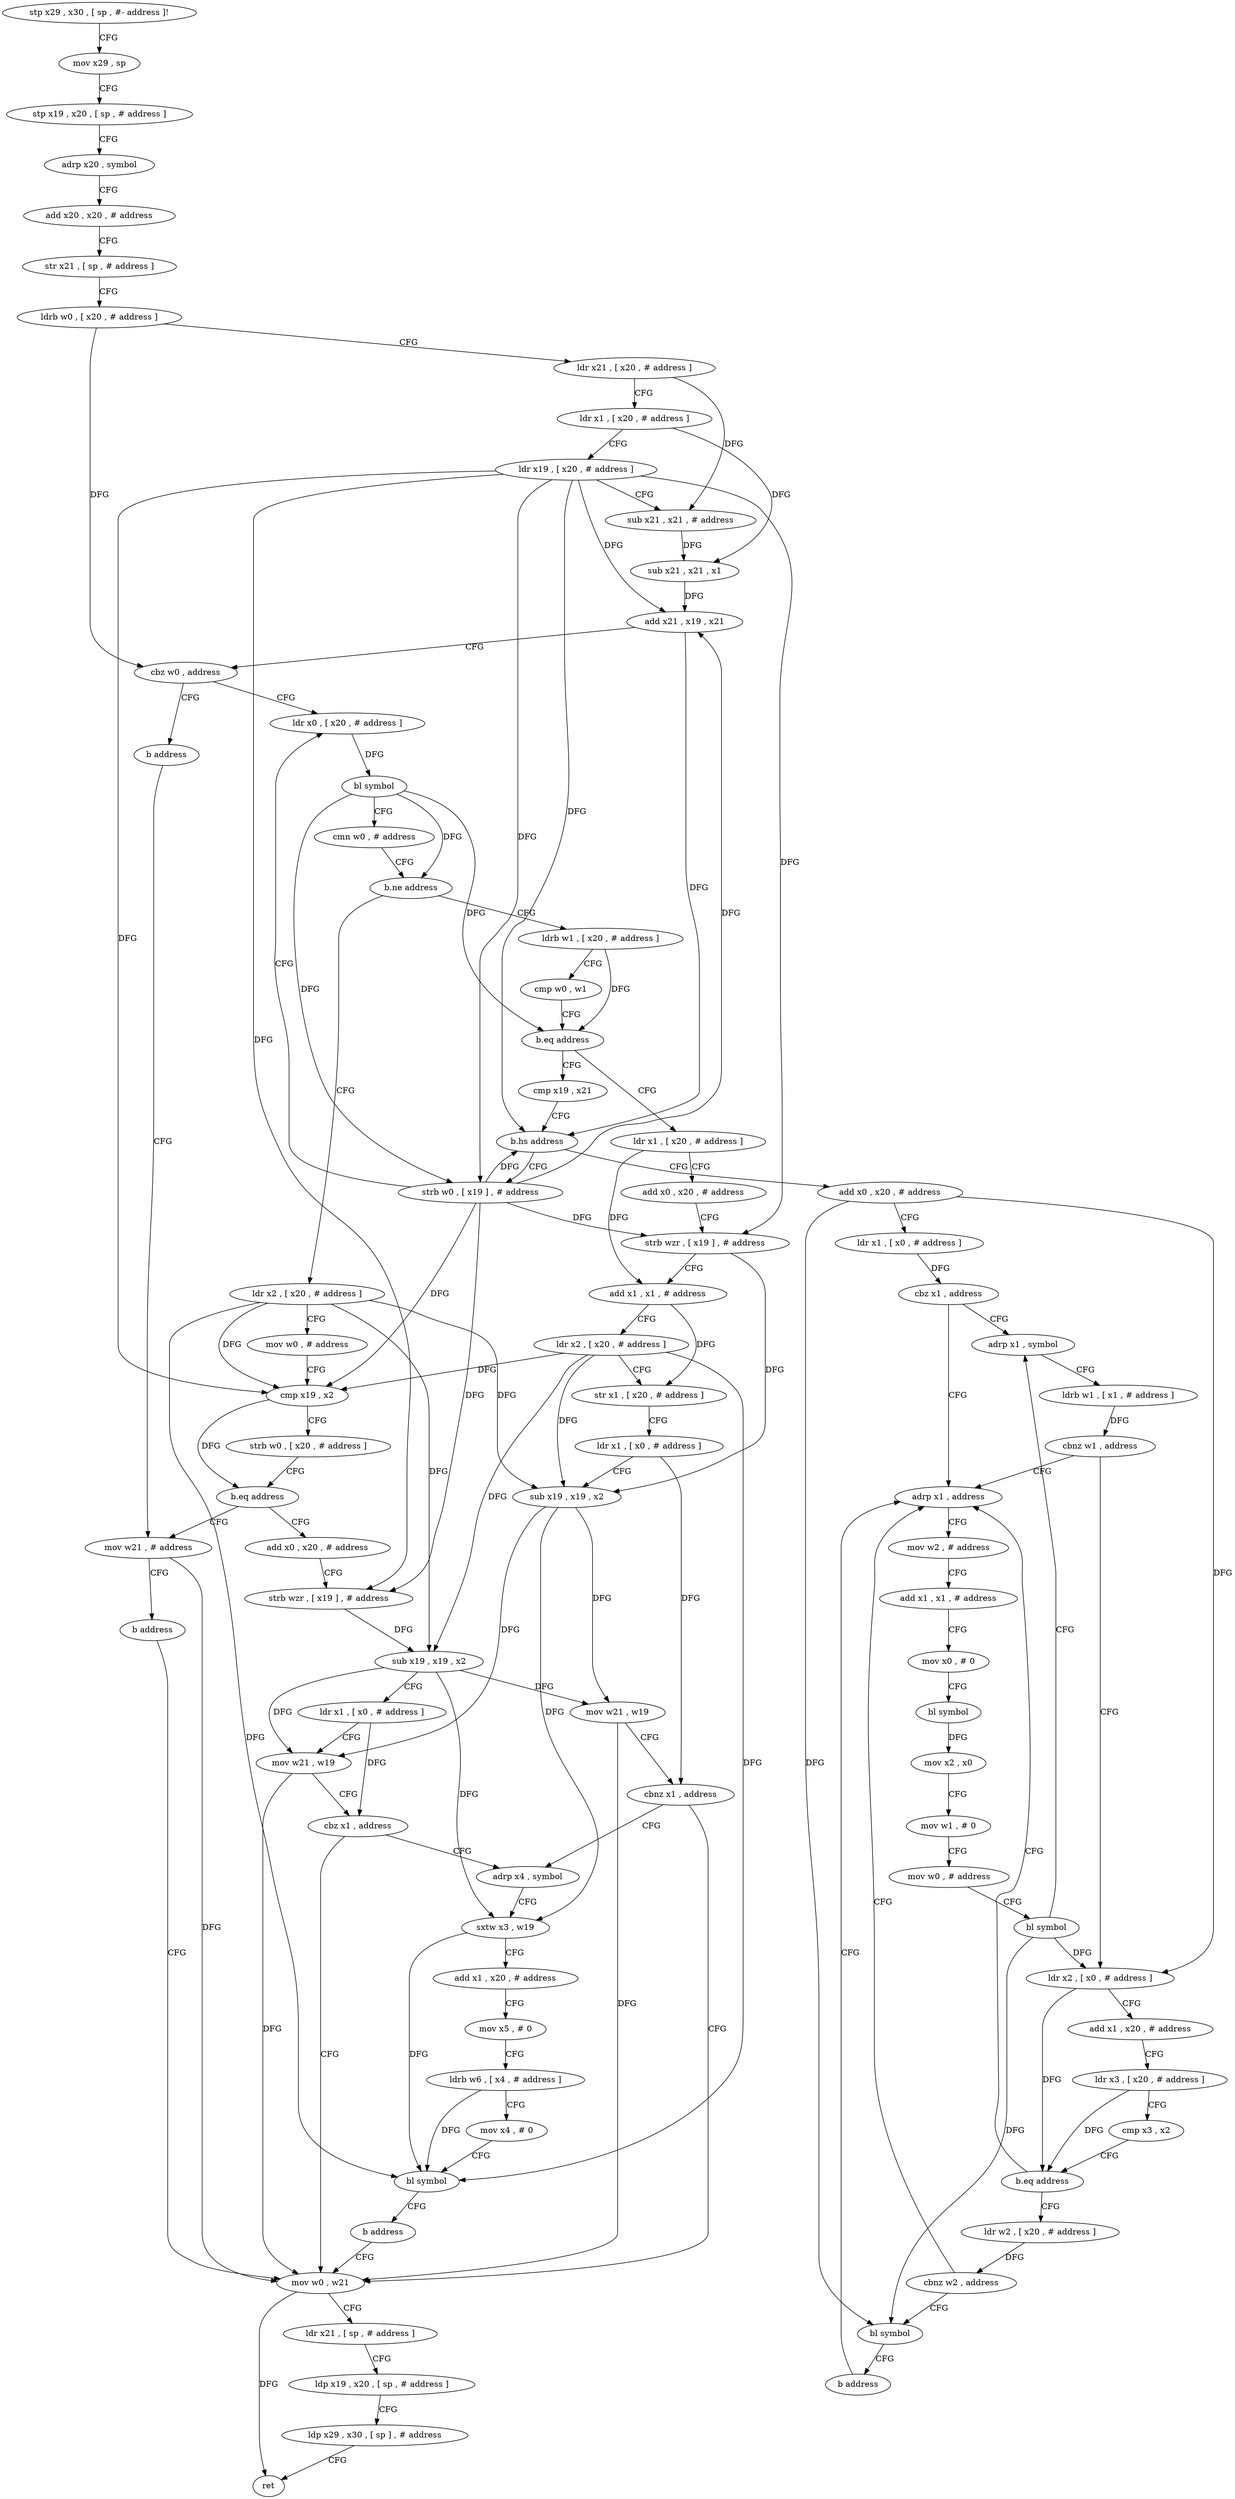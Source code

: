 digraph "func" {
"4211664" [label = "stp x29 , x30 , [ sp , #- address ]!" ]
"4211668" [label = "mov x29 , sp" ]
"4211672" [label = "stp x19 , x20 , [ sp , # address ]" ]
"4211676" [label = "adrp x20 , symbol" ]
"4211680" [label = "add x20 , x20 , # address" ]
"4211684" [label = "str x21 , [ sp , # address ]" ]
"4211688" [label = "ldrb w0 , [ x20 , # address ]" ]
"4211692" [label = "ldr x21 , [ x20 , # address ]" ]
"4211696" [label = "ldr x1 , [ x20 , # address ]" ]
"4211700" [label = "ldr x19 , [ x20 , # address ]" ]
"4211704" [label = "sub x21 , x21 , # address" ]
"4211708" [label = "sub x21 , x21 , x1" ]
"4211712" [label = "add x21 , x19 , x21" ]
"4211716" [label = "cbz w0 , address" ]
"4211752" [label = "ldr x0 , [ x20 , # address ]" ]
"4211720" [label = "b address" ]
"4211756" [label = "bl symbol" ]
"4211760" [label = "cmn w0 , # address" ]
"4211764" [label = "b.ne address" ]
"4211728" [label = "ldrb w1 , [ x20 , # address ]" ]
"4211768" [label = "ldr x2 , [ x20 , # address ]" ]
"4211904" [label = "mov w21 , # address" ]
"4211732" [label = "cmp w0 , w1" ]
"4211736" [label = "b.eq address" ]
"4211832" [label = "ldr x1 , [ x20 , # address ]" ]
"4211740" [label = "cmp x19 , x21" ]
"4211772" [label = "mov w0 , # address" ]
"4211776" [label = "cmp x19 , x2" ]
"4211780" [label = "strb w0 , [ x20 , # address ]" ]
"4211784" [label = "b.eq address" ]
"4211788" [label = "add x0 , x20 , # address" ]
"4211908" [label = "b address" ]
"4211812" [label = "mov w0 , w21" ]
"4211836" [label = "add x0 , x20 , # address" ]
"4211840" [label = "strb wzr , [ x19 ] , # address" ]
"4211844" [label = "add x1 , x1 , # address" ]
"4211848" [label = "ldr x2 , [ x20 , # address ]" ]
"4211852" [label = "str x1 , [ x20 , # address ]" ]
"4211856" [label = "ldr x1 , [ x0 , # address ]" ]
"4211860" [label = "sub x19 , x19 , x2" ]
"4211864" [label = "mov w21 , w19" ]
"4211868" [label = "cbnz x1 , address" ]
"4211872" [label = "adrp x4 , symbol" ]
"4211744" [label = "b.hs address" ]
"4211912" [label = "add x0 , x20 , # address" ]
"4211748" [label = "strb w0 , [ x19 ] , # address" ]
"4211792" [label = "strb wzr , [ x19 ] , # address" ]
"4211796" [label = "sub x19 , x19 , x2" ]
"4211800" [label = "ldr x1 , [ x0 , # address ]" ]
"4211804" [label = "mov w21 , w19" ]
"4211808" [label = "cbz x1 , address" ]
"4211816" [label = "ldr x21 , [ sp , # address ]" ]
"4211820" [label = "ldp x19 , x20 , [ sp , # address ]" ]
"4211824" [label = "ldp x29 , x30 , [ sp ] , # address" ]
"4211828" [label = "ret" ]
"4211876" [label = "sxtw x3 , w19" ]
"4211880" [label = "add x1 , x20 , # address" ]
"4211884" [label = "mov x5 , # 0" ]
"4211888" [label = "ldrb w6 , [ x4 , # address ]" ]
"4211892" [label = "mov x4 , # 0" ]
"4211896" [label = "bl symbol" ]
"4211900" [label = "b address" ]
"4211916" [label = "ldr x1 , [ x0 , # address ]" ]
"4211920" [label = "cbz x1 , address" ]
"4211960" [label = "adrp x1 , symbol" ]
"4211924" [label = "adrp x1 , address" ]
"4211964" [label = "ldrb w1 , [ x1 , # address ]" ]
"4211968" [label = "cbnz w1 , address" ]
"4211972" [label = "ldr x2 , [ x0 , # address ]" ]
"4211928" [label = "mov w2 , # address" ]
"4211932" [label = "add x1 , x1 , # address" ]
"4211936" [label = "mov x0 , # 0" ]
"4211940" [label = "bl symbol" ]
"4211944" [label = "mov x2 , x0" ]
"4211948" [label = "mov w1 , # 0" ]
"4211952" [label = "mov w0 , # address" ]
"4211956" [label = "bl symbol" ]
"4211976" [label = "add x1 , x20 , # address" ]
"4211980" [label = "ldr x3 , [ x20 , # address ]" ]
"4211984" [label = "cmp x3 , x2" ]
"4211988" [label = "b.eq address" ]
"4211992" [label = "ldr w2 , [ x20 , # address ]" ]
"4211996" [label = "cbnz w2 , address" ]
"4212000" [label = "bl symbol" ]
"4212004" [label = "b address" ]
"4211664" -> "4211668" [ label = "CFG" ]
"4211668" -> "4211672" [ label = "CFG" ]
"4211672" -> "4211676" [ label = "CFG" ]
"4211676" -> "4211680" [ label = "CFG" ]
"4211680" -> "4211684" [ label = "CFG" ]
"4211684" -> "4211688" [ label = "CFG" ]
"4211688" -> "4211692" [ label = "CFG" ]
"4211688" -> "4211716" [ label = "DFG" ]
"4211692" -> "4211696" [ label = "CFG" ]
"4211692" -> "4211704" [ label = "DFG" ]
"4211696" -> "4211700" [ label = "CFG" ]
"4211696" -> "4211708" [ label = "DFG" ]
"4211700" -> "4211704" [ label = "CFG" ]
"4211700" -> "4211712" [ label = "DFG" ]
"4211700" -> "4211776" [ label = "DFG" ]
"4211700" -> "4211840" [ label = "DFG" ]
"4211700" -> "4211744" [ label = "DFG" ]
"4211700" -> "4211792" [ label = "DFG" ]
"4211700" -> "4211748" [ label = "DFG" ]
"4211704" -> "4211708" [ label = "DFG" ]
"4211708" -> "4211712" [ label = "DFG" ]
"4211712" -> "4211716" [ label = "CFG" ]
"4211712" -> "4211744" [ label = "DFG" ]
"4211716" -> "4211752" [ label = "CFG" ]
"4211716" -> "4211720" [ label = "CFG" ]
"4211752" -> "4211756" [ label = "DFG" ]
"4211720" -> "4211904" [ label = "CFG" ]
"4211756" -> "4211760" [ label = "CFG" ]
"4211756" -> "4211764" [ label = "DFG" ]
"4211756" -> "4211736" [ label = "DFG" ]
"4211756" -> "4211748" [ label = "DFG" ]
"4211760" -> "4211764" [ label = "CFG" ]
"4211764" -> "4211728" [ label = "CFG" ]
"4211764" -> "4211768" [ label = "CFG" ]
"4211728" -> "4211732" [ label = "CFG" ]
"4211728" -> "4211736" [ label = "DFG" ]
"4211768" -> "4211772" [ label = "CFG" ]
"4211768" -> "4211776" [ label = "DFG" ]
"4211768" -> "4211860" [ label = "DFG" ]
"4211768" -> "4211796" [ label = "DFG" ]
"4211768" -> "4211896" [ label = "DFG" ]
"4211904" -> "4211908" [ label = "CFG" ]
"4211904" -> "4211812" [ label = "DFG" ]
"4211732" -> "4211736" [ label = "CFG" ]
"4211736" -> "4211832" [ label = "CFG" ]
"4211736" -> "4211740" [ label = "CFG" ]
"4211832" -> "4211836" [ label = "CFG" ]
"4211832" -> "4211844" [ label = "DFG" ]
"4211740" -> "4211744" [ label = "CFG" ]
"4211772" -> "4211776" [ label = "CFG" ]
"4211776" -> "4211780" [ label = "CFG" ]
"4211776" -> "4211784" [ label = "DFG" ]
"4211780" -> "4211784" [ label = "CFG" ]
"4211784" -> "4211904" [ label = "CFG" ]
"4211784" -> "4211788" [ label = "CFG" ]
"4211788" -> "4211792" [ label = "CFG" ]
"4211908" -> "4211812" [ label = "CFG" ]
"4211812" -> "4211816" [ label = "CFG" ]
"4211812" -> "4211828" [ label = "DFG" ]
"4211836" -> "4211840" [ label = "CFG" ]
"4211840" -> "4211844" [ label = "CFG" ]
"4211840" -> "4211860" [ label = "DFG" ]
"4211844" -> "4211848" [ label = "CFG" ]
"4211844" -> "4211852" [ label = "DFG" ]
"4211848" -> "4211852" [ label = "CFG" ]
"4211848" -> "4211776" [ label = "DFG" ]
"4211848" -> "4211860" [ label = "DFG" ]
"4211848" -> "4211796" [ label = "DFG" ]
"4211848" -> "4211896" [ label = "DFG" ]
"4211852" -> "4211856" [ label = "CFG" ]
"4211856" -> "4211860" [ label = "CFG" ]
"4211856" -> "4211868" [ label = "DFG" ]
"4211860" -> "4211864" [ label = "DFG" ]
"4211860" -> "4211804" [ label = "DFG" ]
"4211860" -> "4211876" [ label = "DFG" ]
"4211864" -> "4211868" [ label = "CFG" ]
"4211864" -> "4211812" [ label = "DFG" ]
"4211868" -> "4211812" [ label = "CFG" ]
"4211868" -> "4211872" [ label = "CFG" ]
"4211872" -> "4211876" [ label = "CFG" ]
"4211744" -> "4211912" [ label = "CFG" ]
"4211744" -> "4211748" [ label = "CFG" ]
"4211912" -> "4211916" [ label = "CFG" ]
"4211912" -> "4211972" [ label = "DFG" ]
"4211912" -> "4212000" [ label = "DFG" ]
"4211748" -> "4211752" [ label = "CFG" ]
"4211748" -> "4211840" [ label = "DFG" ]
"4211748" -> "4211792" [ label = "DFG" ]
"4211748" -> "4211712" [ label = "DFG" ]
"4211748" -> "4211776" [ label = "DFG" ]
"4211748" -> "4211744" [ label = "DFG" ]
"4211792" -> "4211796" [ label = "DFG" ]
"4211796" -> "4211800" [ label = "CFG" ]
"4211796" -> "4211864" [ label = "DFG" ]
"4211796" -> "4211804" [ label = "DFG" ]
"4211796" -> "4211876" [ label = "DFG" ]
"4211800" -> "4211804" [ label = "CFG" ]
"4211800" -> "4211808" [ label = "DFG" ]
"4211804" -> "4211808" [ label = "CFG" ]
"4211804" -> "4211812" [ label = "DFG" ]
"4211808" -> "4211872" [ label = "CFG" ]
"4211808" -> "4211812" [ label = "CFG" ]
"4211816" -> "4211820" [ label = "CFG" ]
"4211820" -> "4211824" [ label = "CFG" ]
"4211824" -> "4211828" [ label = "CFG" ]
"4211876" -> "4211880" [ label = "CFG" ]
"4211876" -> "4211896" [ label = "DFG" ]
"4211880" -> "4211884" [ label = "CFG" ]
"4211884" -> "4211888" [ label = "CFG" ]
"4211888" -> "4211892" [ label = "CFG" ]
"4211888" -> "4211896" [ label = "DFG" ]
"4211892" -> "4211896" [ label = "CFG" ]
"4211896" -> "4211900" [ label = "CFG" ]
"4211900" -> "4211812" [ label = "CFG" ]
"4211916" -> "4211920" [ label = "DFG" ]
"4211920" -> "4211960" [ label = "CFG" ]
"4211920" -> "4211924" [ label = "CFG" ]
"4211960" -> "4211964" [ label = "CFG" ]
"4211924" -> "4211928" [ label = "CFG" ]
"4211964" -> "4211968" [ label = "DFG" ]
"4211968" -> "4211924" [ label = "CFG" ]
"4211968" -> "4211972" [ label = "CFG" ]
"4211972" -> "4211976" [ label = "CFG" ]
"4211972" -> "4211988" [ label = "DFG" ]
"4211928" -> "4211932" [ label = "CFG" ]
"4211932" -> "4211936" [ label = "CFG" ]
"4211936" -> "4211940" [ label = "CFG" ]
"4211940" -> "4211944" [ label = "DFG" ]
"4211944" -> "4211948" [ label = "CFG" ]
"4211948" -> "4211952" [ label = "CFG" ]
"4211952" -> "4211956" [ label = "CFG" ]
"4211956" -> "4211960" [ label = "CFG" ]
"4211956" -> "4211972" [ label = "DFG" ]
"4211956" -> "4212000" [ label = "DFG" ]
"4211976" -> "4211980" [ label = "CFG" ]
"4211980" -> "4211984" [ label = "CFG" ]
"4211980" -> "4211988" [ label = "DFG" ]
"4211984" -> "4211988" [ label = "CFG" ]
"4211988" -> "4211924" [ label = "CFG" ]
"4211988" -> "4211992" [ label = "CFG" ]
"4211992" -> "4211996" [ label = "DFG" ]
"4211996" -> "4211924" [ label = "CFG" ]
"4211996" -> "4212000" [ label = "CFG" ]
"4212000" -> "4212004" [ label = "CFG" ]
"4212004" -> "4211924" [ label = "CFG" ]
}
